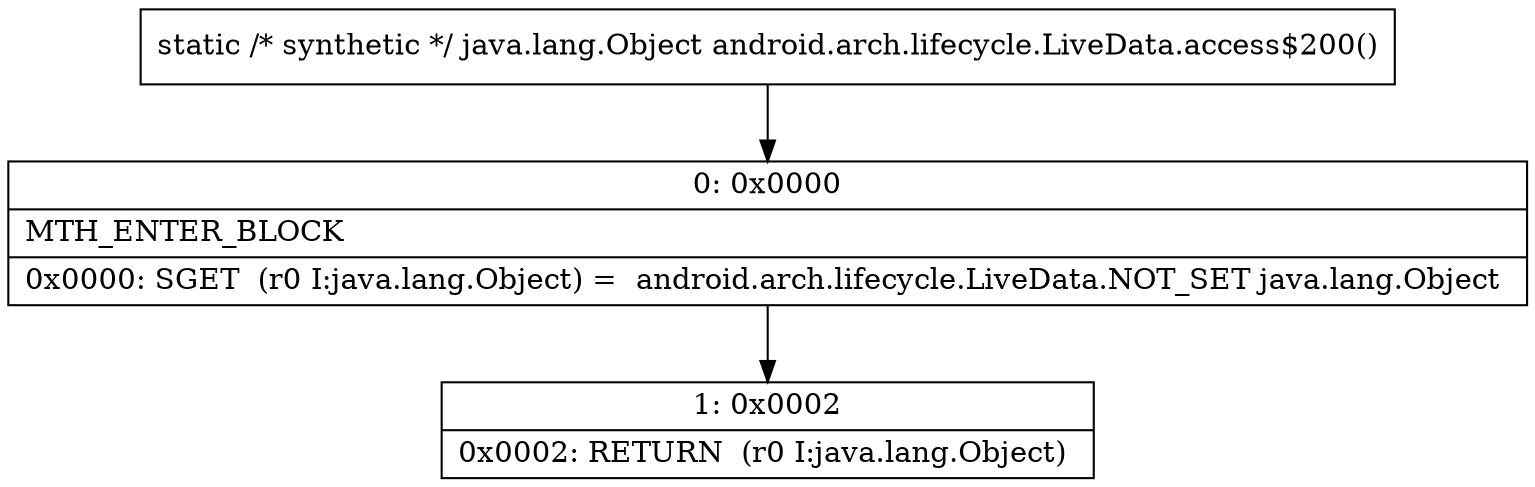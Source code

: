 digraph "CFG forandroid.arch.lifecycle.LiveData.access$200()Ljava\/lang\/Object;" {
Node_0 [shape=record,label="{0\:\ 0x0000|MTH_ENTER_BLOCK\l|0x0000: SGET  (r0 I:java.lang.Object) =  android.arch.lifecycle.LiveData.NOT_SET java.lang.Object \l}"];
Node_1 [shape=record,label="{1\:\ 0x0002|0x0002: RETURN  (r0 I:java.lang.Object) \l}"];
MethodNode[shape=record,label="{static \/* synthetic *\/ java.lang.Object android.arch.lifecycle.LiveData.access$200() }"];
MethodNode -> Node_0;
Node_0 -> Node_1;
}

